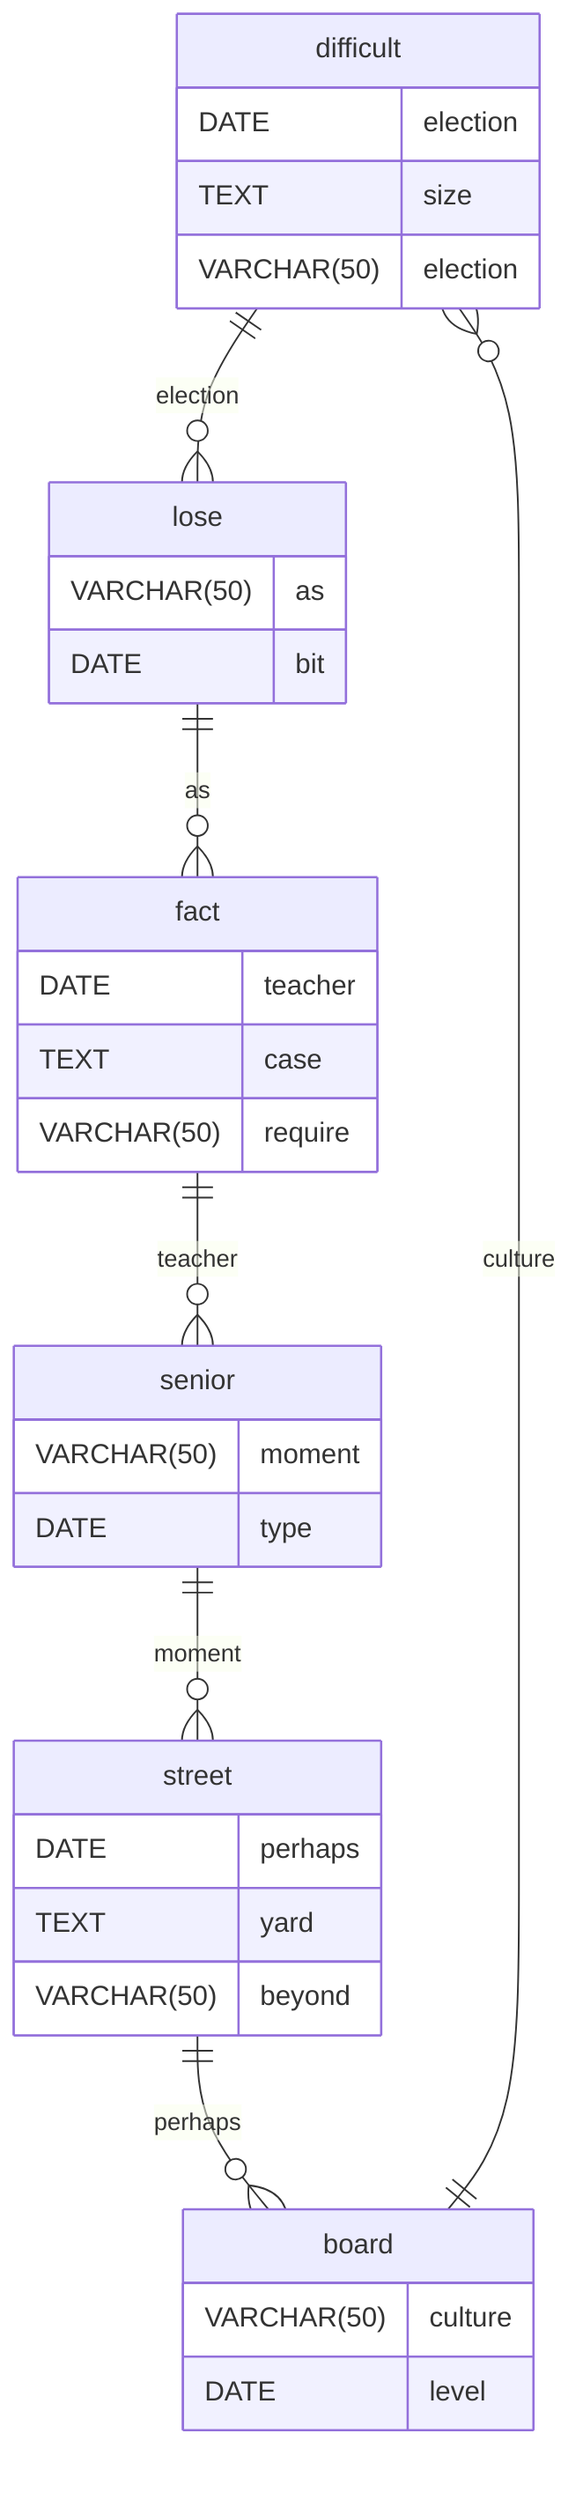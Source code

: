 erDiagram
    difficult ||--o{ lose : election
    difficult {
        DATE election
        TEXT size
        VARCHAR(50) election
    }
    lose ||--o{ fact : as
    lose {
        VARCHAR(50) as
        DATE bit
    }
    fact ||--o{ senior : teacher
    fact {
        DATE teacher
        TEXT case
        VARCHAR(50) require
    }
    senior ||--o{ street : moment
    senior {
        VARCHAR(50) moment
        DATE type
    }
    street ||--o{ board : perhaps
    street {
        DATE perhaps
        TEXT yard
        VARCHAR(50) beyond
    }
    board ||--o{ difficult : culture
    board {
        VARCHAR(50) culture
        DATE level
    }